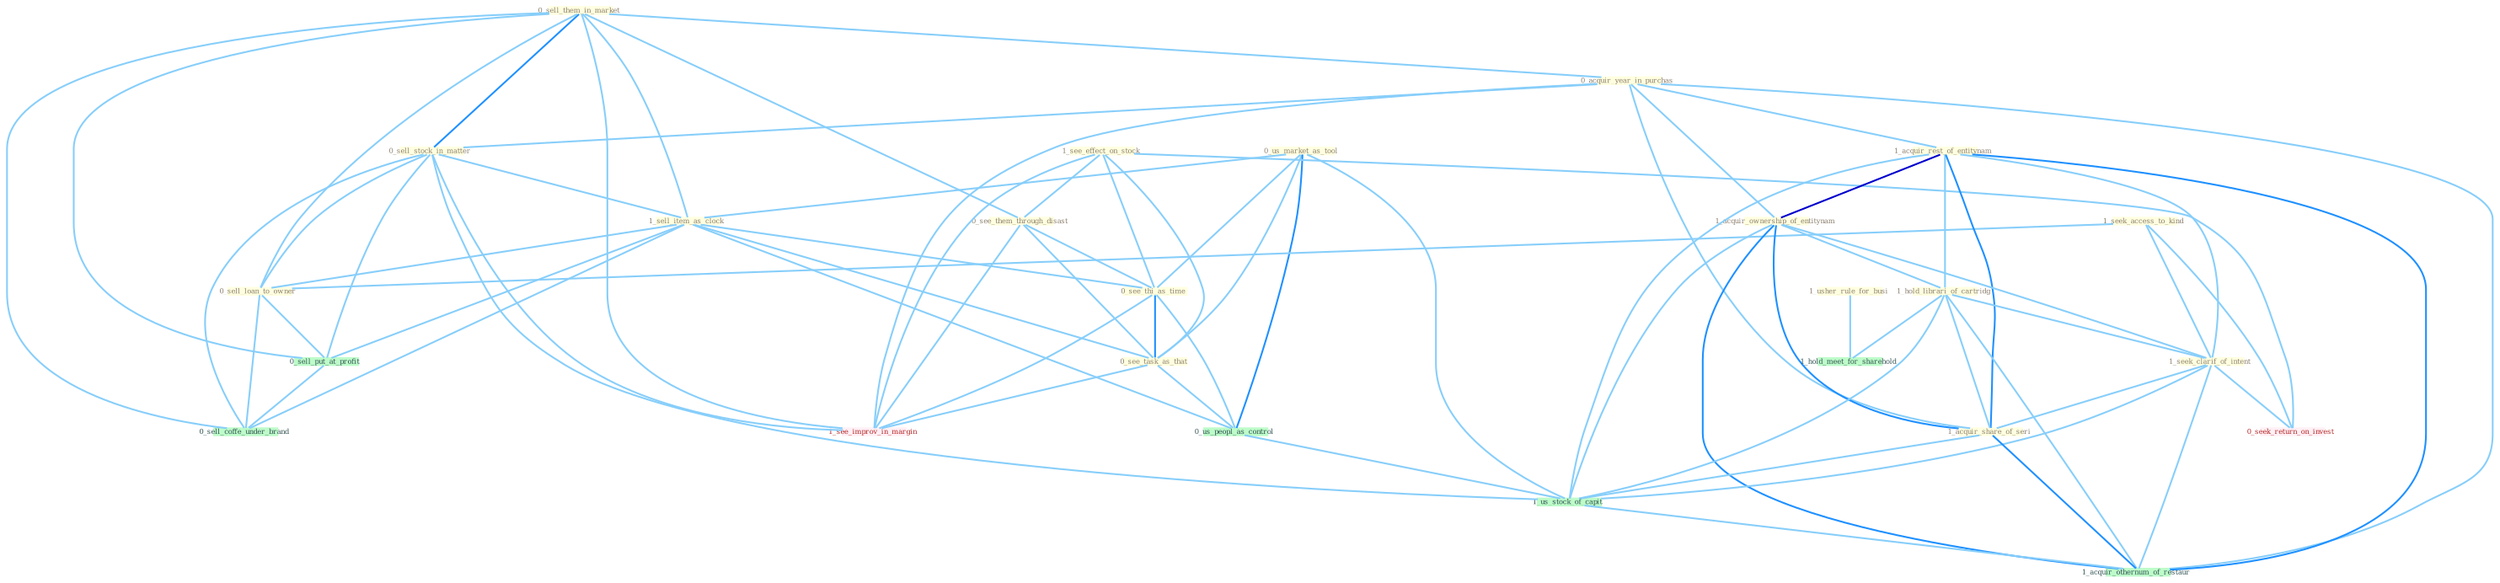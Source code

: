 Graph G{ 
    node
    [shape=polygon,style=filled,width=.5,height=.06,color="#BDFCC9",fixedsize=true,fontsize=4,
    fontcolor="#2f4f4f"];
    {node
    [color="#ffffe0", fontcolor="#8b7d6b"] "0_us_market_as_tool " "0_sell_them_in_market " "1_see_effect_on_stock " "0_see_them_through_disast " "0_acquir_year_in_purchas " "1_seek_access_to_kind " "1_acquir_rest_of_entitynam " "0_sell_stock_in_matter " "1_acquir_ownership_of_entitynam " "1_hold_librari_of_cartridg " "1_sell_item_as_clock " "1_seek_clarif_of_intent " "1_acquir_share_of_seri " "0_see_thi_as_time " "0_see_task_as_that " "1_usher_rule_for_busi " "0_sell_loan_to_owner "}
{node [color="#fff0f5", fontcolor="#b22222"] "0_seek_return_on_invest " "1_see_improv_in_margin "}
edge [color="#B0E2FF"];

	"0_us_market_as_tool " -- "1_sell_item_as_clock " [w="1", color="#87cefa" ];
	"0_us_market_as_tool " -- "0_see_thi_as_time " [w="1", color="#87cefa" ];
	"0_us_market_as_tool " -- "0_see_task_as_that " [w="1", color="#87cefa" ];
	"0_us_market_as_tool " -- "0_us_peopl_as_control " [w="2", color="#1e90ff" , len=0.8];
	"0_us_market_as_tool " -- "1_us_stock_of_capit " [w="1", color="#87cefa" ];
	"0_sell_them_in_market " -- "0_see_them_through_disast " [w="1", color="#87cefa" ];
	"0_sell_them_in_market " -- "0_acquir_year_in_purchas " [w="1", color="#87cefa" ];
	"0_sell_them_in_market " -- "0_sell_stock_in_matter " [w="2", color="#1e90ff" , len=0.8];
	"0_sell_them_in_market " -- "1_sell_item_as_clock " [w="1", color="#87cefa" ];
	"0_sell_them_in_market " -- "0_sell_loan_to_owner " [w="1", color="#87cefa" ];
	"0_sell_them_in_market " -- "0_sell_put_at_profit " [w="1", color="#87cefa" ];
	"0_sell_them_in_market " -- "1_see_improv_in_margin " [w="1", color="#87cefa" ];
	"0_sell_them_in_market " -- "0_sell_coffe_under_brand " [w="1", color="#87cefa" ];
	"1_see_effect_on_stock " -- "0_see_them_through_disast " [w="1", color="#87cefa" ];
	"1_see_effect_on_stock " -- "0_see_thi_as_time " [w="1", color="#87cefa" ];
	"1_see_effect_on_stock " -- "0_see_task_as_that " [w="1", color="#87cefa" ];
	"1_see_effect_on_stock " -- "0_seek_return_on_invest " [w="1", color="#87cefa" ];
	"1_see_effect_on_stock " -- "1_see_improv_in_margin " [w="1", color="#87cefa" ];
	"0_see_them_through_disast " -- "0_see_thi_as_time " [w="1", color="#87cefa" ];
	"0_see_them_through_disast " -- "0_see_task_as_that " [w="1", color="#87cefa" ];
	"0_see_them_through_disast " -- "1_see_improv_in_margin " [w="1", color="#87cefa" ];
	"0_acquir_year_in_purchas " -- "1_acquir_rest_of_entitynam " [w="1", color="#87cefa" ];
	"0_acquir_year_in_purchas " -- "0_sell_stock_in_matter " [w="1", color="#87cefa" ];
	"0_acquir_year_in_purchas " -- "1_acquir_ownership_of_entitynam " [w="1", color="#87cefa" ];
	"0_acquir_year_in_purchas " -- "1_acquir_share_of_seri " [w="1", color="#87cefa" ];
	"0_acquir_year_in_purchas " -- "1_see_improv_in_margin " [w="1", color="#87cefa" ];
	"0_acquir_year_in_purchas " -- "1_acquir_othernum_of_restaur " [w="1", color="#87cefa" ];
	"1_seek_access_to_kind " -- "1_seek_clarif_of_intent " [w="1", color="#87cefa" ];
	"1_seek_access_to_kind " -- "0_sell_loan_to_owner " [w="1", color="#87cefa" ];
	"1_seek_access_to_kind " -- "0_seek_return_on_invest " [w="1", color="#87cefa" ];
	"1_acquir_rest_of_entitynam " -- "1_acquir_ownership_of_entitynam " [w="3", color="#0000cd" , len=0.6];
	"1_acquir_rest_of_entitynam " -- "1_hold_librari_of_cartridg " [w="1", color="#87cefa" ];
	"1_acquir_rest_of_entitynam " -- "1_seek_clarif_of_intent " [w="1", color="#87cefa" ];
	"1_acquir_rest_of_entitynam " -- "1_acquir_share_of_seri " [w="2", color="#1e90ff" , len=0.8];
	"1_acquir_rest_of_entitynam " -- "1_us_stock_of_capit " [w="1", color="#87cefa" ];
	"1_acquir_rest_of_entitynam " -- "1_acquir_othernum_of_restaur " [w="2", color="#1e90ff" , len=0.8];
	"0_sell_stock_in_matter " -- "1_sell_item_as_clock " [w="1", color="#87cefa" ];
	"0_sell_stock_in_matter " -- "0_sell_loan_to_owner " [w="1", color="#87cefa" ];
	"0_sell_stock_in_matter " -- "0_sell_put_at_profit " [w="1", color="#87cefa" ];
	"0_sell_stock_in_matter " -- "1_us_stock_of_capit " [w="1", color="#87cefa" ];
	"0_sell_stock_in_matter " -- "1_see_improv_in_margin " [w="1", color="#87cefa" ];
	"0_sell_stock_in_matter " -- "0_sell_coffe_under_brand " [w="1", color="#87cefa" ];
	"1_acquir_ownership_of_entitynam " -- "1_hold_librari_of_cartridg " [w="1", color="#87cefa" ];
	"1_acquir_ownership_of_entitynam " -- "1_seek_clarif_of_intent " [w="1", color="#87cefa" ];
	"1_acquir_ownership_of_entitynam " -- "1_acquir_share_of_seri " [w="2", color="#1e90ff" , len=0.8];
	"1_acquir_ownership_of_entitynam " -- "1_us_stock_of_capit " [w="1", color="#87cefa" ];
	"1_acquir_ownership_of_entitynam " -- "1_acquir_othernum_of_restaur " [w="2", color="#1e90ff" , len=0.8];
	"1_hold_librari_of_cartridg " -- "1_seek_clarif_of_intent " [w="1", color="#87cefa" ];
	"1_hold_librari_of_cartridg " -- "1_acquir_share_of_seri " [w="1", color="#87cefa" ];
	"1_hold_librari_of_cartridg " -- "1_us_stock_of_capit " [w="1", color="#87cefa" ];
	"1_hold_librari_of_cartridg " -- "1_hold_meet_for_sharehold " [w="1", color="#87cefa" ];
	"1_hold_librari_of_cartridg " -- "1_acquir_othernum_of_restaur " [w="1", color="#87cefa" ];
	"1_sell_item_as_clock " -- "0_see_thi_as_time " [w="1", color="#87cefa" ];
	"1_sell_item_as_clock " -- "0_see_task_as_that " [w="1", color="#87cefa" ];
	"1_sell_item_as_clock " -- "0_sell_loan_to_owner " [w="1", color="#87cefa" ];
	"1_sell_item_as_clock " -- "0_us_peopl_as_control " [w="1", color="#87cefa" ];
	"1_sell_item_as_clock " -- "0_sell_put_at_profit " [w="1", color="#87cefa" ];
	"1_sell_item_as_clock " -- "0_sell_coffe_under_brand " [w="1", color="#87cefa" ];
	"1_seek_clarif_of_intent " -- "1_acquir_share_of_seri " [w="1", color="#87cefa" ];
	"1_seek_clarif_of_intent " -- "0_seek_return_on_invest " [w="1", color="#87cefa" ];
	"1_seek_clarif_of_intent " -- "1_us_stock_of_capit " [w="1", color="#87cefa" ];
	"1_seek_clarif_of_intent " -- "1_acquir_othernum_of_restaur " [w="1", color="#87cefa" ];
	"1_acquir_share_of_seri " -- "1_us_stock_of_capit " [w="1", color="#87cefa" ];
	"1_acquir_share_of_seri " -- "1_acquir_othernum_of_restaur " [w="2", color="#1e90ff" , len=0.8];
	"0_see_thi_as_time " -- "0_see_task_as_that " [w="2", color="#1e90ff" , len=0.8];
	"0_see_thi_as_time " -- "0_us_peopl_as_control " [w="1", color="#87cefa" ];
	"0_see_thi_as_time " -- "1_see_improv_in_margin " [w="1", color="#87cefa" ];
	"0_see_task_as_that " -- "0_us_peopl_as_control " [w="1", color="#87cefa" ];
	"0_see_task_as_that " -- "1_see_improv_in_margin " [w="1", color="#87cefa" ];
	"1_usher_rule_for_busi " -- "1_hold_meet_for_sharehold " [w="1", color="#87cefa" ];
	"0_sell_loan_to_owner " -- "0_sell_put_at_profit " [w="1", color="#87cefa" ];
	"0_sell_loan_to_owner " -- "0_sell_coffe_under_brand " [w="1", color="#87cefa" ];
	"0_us_peopl_as_control " -- "1_us_stock_of_capit " [w="1", color="#87cefa" ];
	"0_sell_put_at_profit " -- "0_sell_coffe_under_brand " [w="1", color="#87cefa" ];
	"1_us_stock_of_capit " -- "1_acquir_othernum_of_restaur " [w="1", color="#87cefa" ];
}